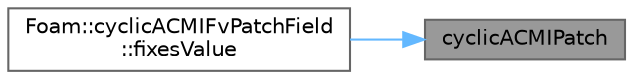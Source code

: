 digraph "cyclicACMIPatch"
{
 // LATEX_PDF_SIZE
  bgcolor="transparent";
  edge [fontname=Helvetica,fontsize=10,labelfontname=Helvetica,labelfontsize=10];
  node [fontname=Helvetica,fontsize=10,shape=box,height=0.2,width=0.4];
  rankdir="RL";
  Node1 [id="Node000001",label="cyclicACMIPatch",height=0.2,width=0.4,color="gray40", fillcolor="grey60", style="filled", fontcolor="black",tooltip=" "];
  Node1 -> Node2 [id="edge1_Node000001_Node000002",dir="back",color="steelblue1",style="solid",tooltip=" "];
  Node2 [id="Node000002",label="Foam::cyclicACMIFvPatchField\l::fixesValue",height=0.2,width=0.4,color="grey40", fillcolor="white", style="filled",URL="$classFoam_1_1cyclicACMIFvPatchField.html#a0de932061a01f71d2b747c01a4d1a467",tooltip=" "];
}
